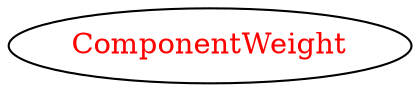 digraph dependencyGraph {
 concentrate=true;
 ranksep="2.0";
 rankdir="LR"; 
 splines="ortho";
"ComponentWeight" [fontcolor="red"];
}